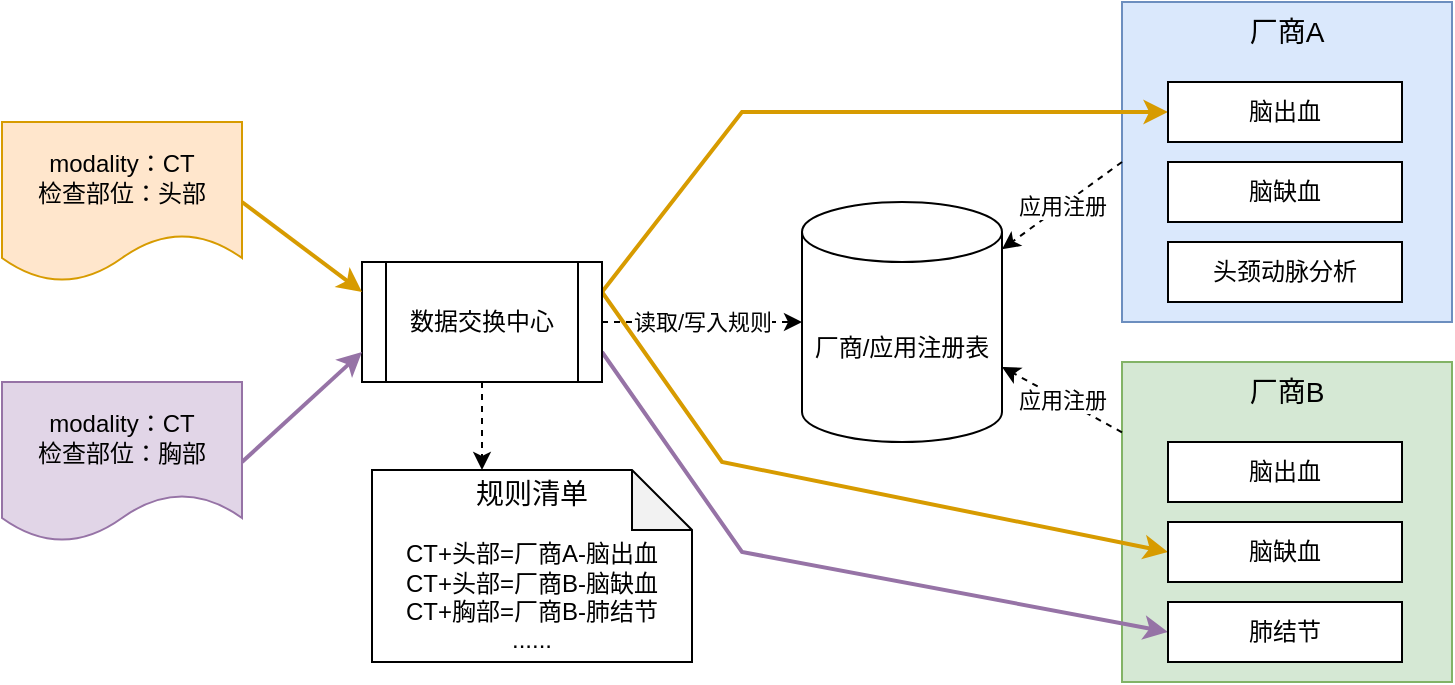<mxfile version="19.0.3" type="device"><diagram id="nhHVZTqrRVGffhU3SXMT" name="Page-1"><mxGraphModel dx="942" dy="685" grid="1" gridSize="10" guides="1" tooltips="1" connect="1" arrows="1" fold="1" page="1" pageScale="1" pageWidth="1169" pageHeight="827" math="0" shadow="0"><root><mxCell id="0"/><mxCell id="1" parent="0"/><mxCell id="unPLt8LxRwJVJMJKmq9H-3" value="厂商A" style="rounded=0;whiteSpace=wrap;html=1;verticalAlign=top;fillColor=#dae8fc;strokeColor=#6c8ebf;" vertex="1" parent="1"><mxGeometry x="660" y="90" width="165" height="160" as="geometry"/></mxCell><mxCell id="unPLt8LxRwJVJMJKmq9H-14" value="厂商B" style="rounded=0;whiteSpace=wrap;html=1;verticalAlign=top;fillColor=#d5e8d4;strokeColor=#82b366;" vertex="1" parent="1"><mxGeometry x="660" y="270" width="165" height="160" as="geometry"/></mxCell><mxCell id="unPLt8LxRwJVJMJKmq9H-12" value="厂商A" style="group;fillColor=#dae8fc;strokeColor=#6c8ebf;container=0;fontSize=14;" vertex="1" connectable="0" parent="1"><mxGeometry x="660" y="90" width="165" height="160" as="geometry"/></mxCell><mxCell id="unPLt8LxRwJVJMJKmq9H-13" value="厂商B" style="group;fillColor=#d5e8d4;strokeColor=#82b366;container=0;fontSize=14;" vertex="1" connectable="0" parent="1"><mxGeometry x="660" y="270" width="165" height="160" as="geometry"/></mxCell><mxCell id="unPLt8LxRwJVJMJKmq9H-18" value="厂商/应用注册表" style="shape=cylinder3;whiteSpace=wrap;html=1;boundedLbl=1;backgroundOutline=1;size=15;verticalAlign=middle;" vertex="1" parent="1"><mxGeometry x="500" y="190" width="100" height="120" as="geometry"/></mxCell><mxCell id="unPLt8LxRwJVJMJKmq9H-19" value="应用注册" style="rounded=0;orthogonalLoop=1;jettySize=auto;html=1;exitX=0;exitY=0.5;exitDx=0;exitDy=0;dashed=1;" edge="1" parent="1" source="unPLt8LxRwJVJMJKmq9H-3" target="unPLt8LxRwJVJMJKmq9H-18"><mxGeometry relative="1" as="geometry"/></mxCell><mxCell id="unPLt8LxRwJVJMJKmq9H-20" value="应用注册" style="rounded=0;orthogonalLoop=1;jettySize=auto;html=1;entryX=1;entryY=0;entryDx=0;entryDy=82.5;entryPerimeter=0;dashed=1;" edge="1" parent="1" source="unPLt8LxRwJVJMJKmq9H-14" target="unPLt8LxRwJVJMJKmq9H-18"><mxGeometry relative="1" as="geometry"/></mxCell><mxCell id="unPLt8LxRwJVJMJKmq9H-22" value="读取/写入规则" style="edgeStyle=orthogonalEdgeStyle;rounded=0;orthogonalLoop=1;jettySize=auto;html=1;exitX=1;exitY=0.5;exitDx=0;exitDy=0;dashed=1;" edge="1" parent="1" source="unPLt8LxRwJVJMJKmq9H-21" target="unPLt8LxRwJVJMJKmq9H-18"><mxGeometry relative="1" as="geometry"/></mxCell><mxCell id="unPLt8LxRwJVJMJKmq9H-24" style="edgeStyle=orthogonalEdgeStyle;rounded=0;orthogonalLoop=1;jettySize=auto;html=1;exitX=0.5;exitY=1;exitDx=0;exitDy=0;entryX=0;entryY=0;entryDx=55;entryDy=0;entryPerimeter=0;dashed=1;" edge="1" parent="1" source="unPLt8LxRwJVJMJKmq9H-21" target="unPLt8LxRwJVJMJKmq9H-23"><mxGeometry relative="1" as="geometry"/></mxCell><mxCell id="unPLt8LxRwJVJMJKmq9H-32" style="edgeStyle=none;rounded=0;orthogonalLoop=1;jettySize=auto;html=1;exitX=1;exitY=0.25;exitDx=0;exitDy=0;entryX=0;entryY=0.5;entryDx=0;entryDy=0;fillColor=#ffe6cc;strokeColor=#d79b00;strokeWidth=2;" edge="1" parent="1" source="unPLt8LxRwJVJMJKmq9H-21" target="unPLt8LxRwJVJMJKmq9H-5"><mxGeometry relative="1" as="geometry"><Array as="points"><mxPoint x="470" y="145"/></Array></mxGeometry></mxCell><mxCell id="unPLt8LxRwJVJMJKmq9H-33" style="edgeStyle=none;rounded=0;orthogonalLoop=1;jettySize=auto;html=1;exitX=1;exitY=0.75;exitDx=0;exitDy=0;entryX=0;entryY=0.5;entryDx=0;entryDy=0;fillColor=#e1d5e7;strokeColor=#9673a6;strokeWidth=2;" edge="1" parent="1" source="unPLt8LxRwJVJMJKmq9H-21" target="unPLt8LxRwJVJMJKmq9H-17"><mxGeometry relative="1" as="geometry"><Array as="points"><mxPoint x="470" y="365"/></Array></mxGeometry></mxCell><mxCell id="unPLt8LxRwJVJMJKmq9H-35" style="edgeStyle=none;rounded=0;orthogonalLoop=1;jettySize=auto;html=1;exitX=1;exitY=0.25;exitDx=0;exitDy=0;entryX=0;entryY=0.5;entryDx=0;entryDy=0;fillColor=#ffe6cc;strokeColor=#d79b00;strokeWidth=2;" edge="1" parent="1" source="unPLt8LxRwJVJMJKmq9H-21" target="unPLt8LxRwJVJMJKmq9H-16"><mxGeometry relative="1" as="geometry"><Array as="points"><mxPoint x="460" y="320"/></Array></mxGeometry></mxCell><mxCell id="unPLt8LxRwJVJMJKmq9H-21" value="数据交换中心" style="shape=process;whiteSpace=wrap;html=1;backgroundOutline=1;" vertex="1" parent="1"><mxGeometry x="280" y="220" width="120" height="60" as="geometry"/></mxCell><mxCell id="unPLt8LxRwJVJMJKmq9H-5" value="脑出血" style="rounded=0;whiteSpace=wrap;html=1;" vertex="1" parent="1"><mxGeometry x="683" y="130" width="117" height="30" as="geometry"/></mxCell><mxCell id="unPLt8LxRwJVJMJKmq9H-6" value="脑缺血" style="rounded=0;whiteSpace=wrap;html=1;" vertex="1" parent="1"><mxGeometry x="683" y="170" width="117" height="30" as="geometry"/></mxCell><mxCell id="unPLt8LxRwJVJMJKmq9H-7" value="头颈动脉分析" style="rounded=0;whiteSpace=wrap;html=1;" vertex="1" parent="1"><mxGeometry x="683" y="210" width="117" height="30" as="geometry"/></mxCell><mxCell id="unPLt8LxRwJVJMJKmq9H-15" value="脑出血" style="rounded=0;whiteSpace=wrap;html=1;" vertex="1" parent="1"><mxGeometry x="683" y="310" width="117" height="30" as="geometry"/></mxCell><mxCell id="unPLt8LxRwJVJMJKmq9H-16" value="脑缺血" style="rounded=0;whiteSpace=wrap;html=1;" vertex="1" parent="1"><mxGeometry x="683" y="350" width="117" height="30" as="geometry"/></mxCell><mxCell id="unPLt8LxRwJVJMJKmq9H-17" value="肺结节" style="rounded=0;whiteSpace=wrap;html=1;" vertex="1" parent="1"><mxGeometry x="683" y="390" width="117" height="30" as="geometry"/></mxCell><mxCell id="unPLt8LxRwJVJMJKmq9H-23" value="&lt;font style=&quot;font-size: 14px;&quot;&gt;规则清单&lt;br&gt;&lt;/font&gt;&lt;br&gt;CT+头部=厂商A-脑出血&lt;br&gt;CT+头部=厂商B-脑缺血&lt;br&gt;CT+胸部=厂商B-肺结节&lt;br&gt;......" style="shape=note;whiteSpace=wrap;html=1;backgroundOutline=1;darkOpacity=0.05;fillColor=default;" vertex="1" parent="1"><mxGeometry x="285" y="324" width="160" height="96" as="geometry"/></mxCell><mxCell id="unPLt8LxRwJVJMJKmq9H-29" style="rounded=0;orthogonalLoop=1;jettySize=auto;html=1;exitX=1;exitY=0.5;exitDx=0;exitDy=0;entryX=0;entryY=0.25;entryDx=0;entryDy=0;fillColor=#ffe6cc;strokeColor=#d79b00;strokeWidth=2;" edge="1" parent="1" source="unPLt8LxRwJVJMJKmq9H-27" target="unPLt8LxRwJVJMJKmq9H-21"><mxGeometry relative="1" as="geometry"/></mxCell><mxCell id="unPLt8LxRwJVJMJKmq9H-27" value="modality：CT&lt;br&gt;检查部位：头部" style="shape=document;whiteSpace=wrap;html=1;boundedLbl=1;fillColor=#ffe6cc;strokeColor=#d79b00;" vertex="1" parent="1"><mxGeometry x="100" y="150" width="120" height="80" as="geometry"/></mxCell><mxCell id="unPLt8LxRwJVJMJKmq9H-30" style="rounded=0;orthogonalLoop=1;jettySize=auto;html=1;exitX=1;exitY=0.5;exitDx=0;exitDy=0;entryX=0;entryY=0.75;entryDx=0;entryDy=0;fillColor=#e1d5e7;strokeColor=#9673a6;strokeWidth=2;" edge="1" parent="1" source="unPLt8LxRwJVJMJKmq9H-28" target="unPLt8LxRwJVJMJKmq9H-21"><mxGeometry relative="1" as="geometry"><mxPoint x="250" y="270" as="targetPoint"/></mxGeometry></mxCell><mxCell id="unPLt8LxRwJVJMJKmq9H-28" value="&lt;span style=&quot;&quot;&gt;modality：CT&lt;/span&gt;&lt;br style=&quot;&quot;&gt;&lt;span style=&quot;&quot;&gt;检查部位：胸部&lt;/span&gt;" style="shape=document;whiteSpace=wrap;html=1;boundedLbl=1;fillColor=#e1d5e7;strokeColor=#9673a6;" vertex="1" parent="1"><mxGeometry x="100" y="280" width="120" height="80" as="geometry"/></mxCell></root></mxGraphModel></diagram></mxfile>